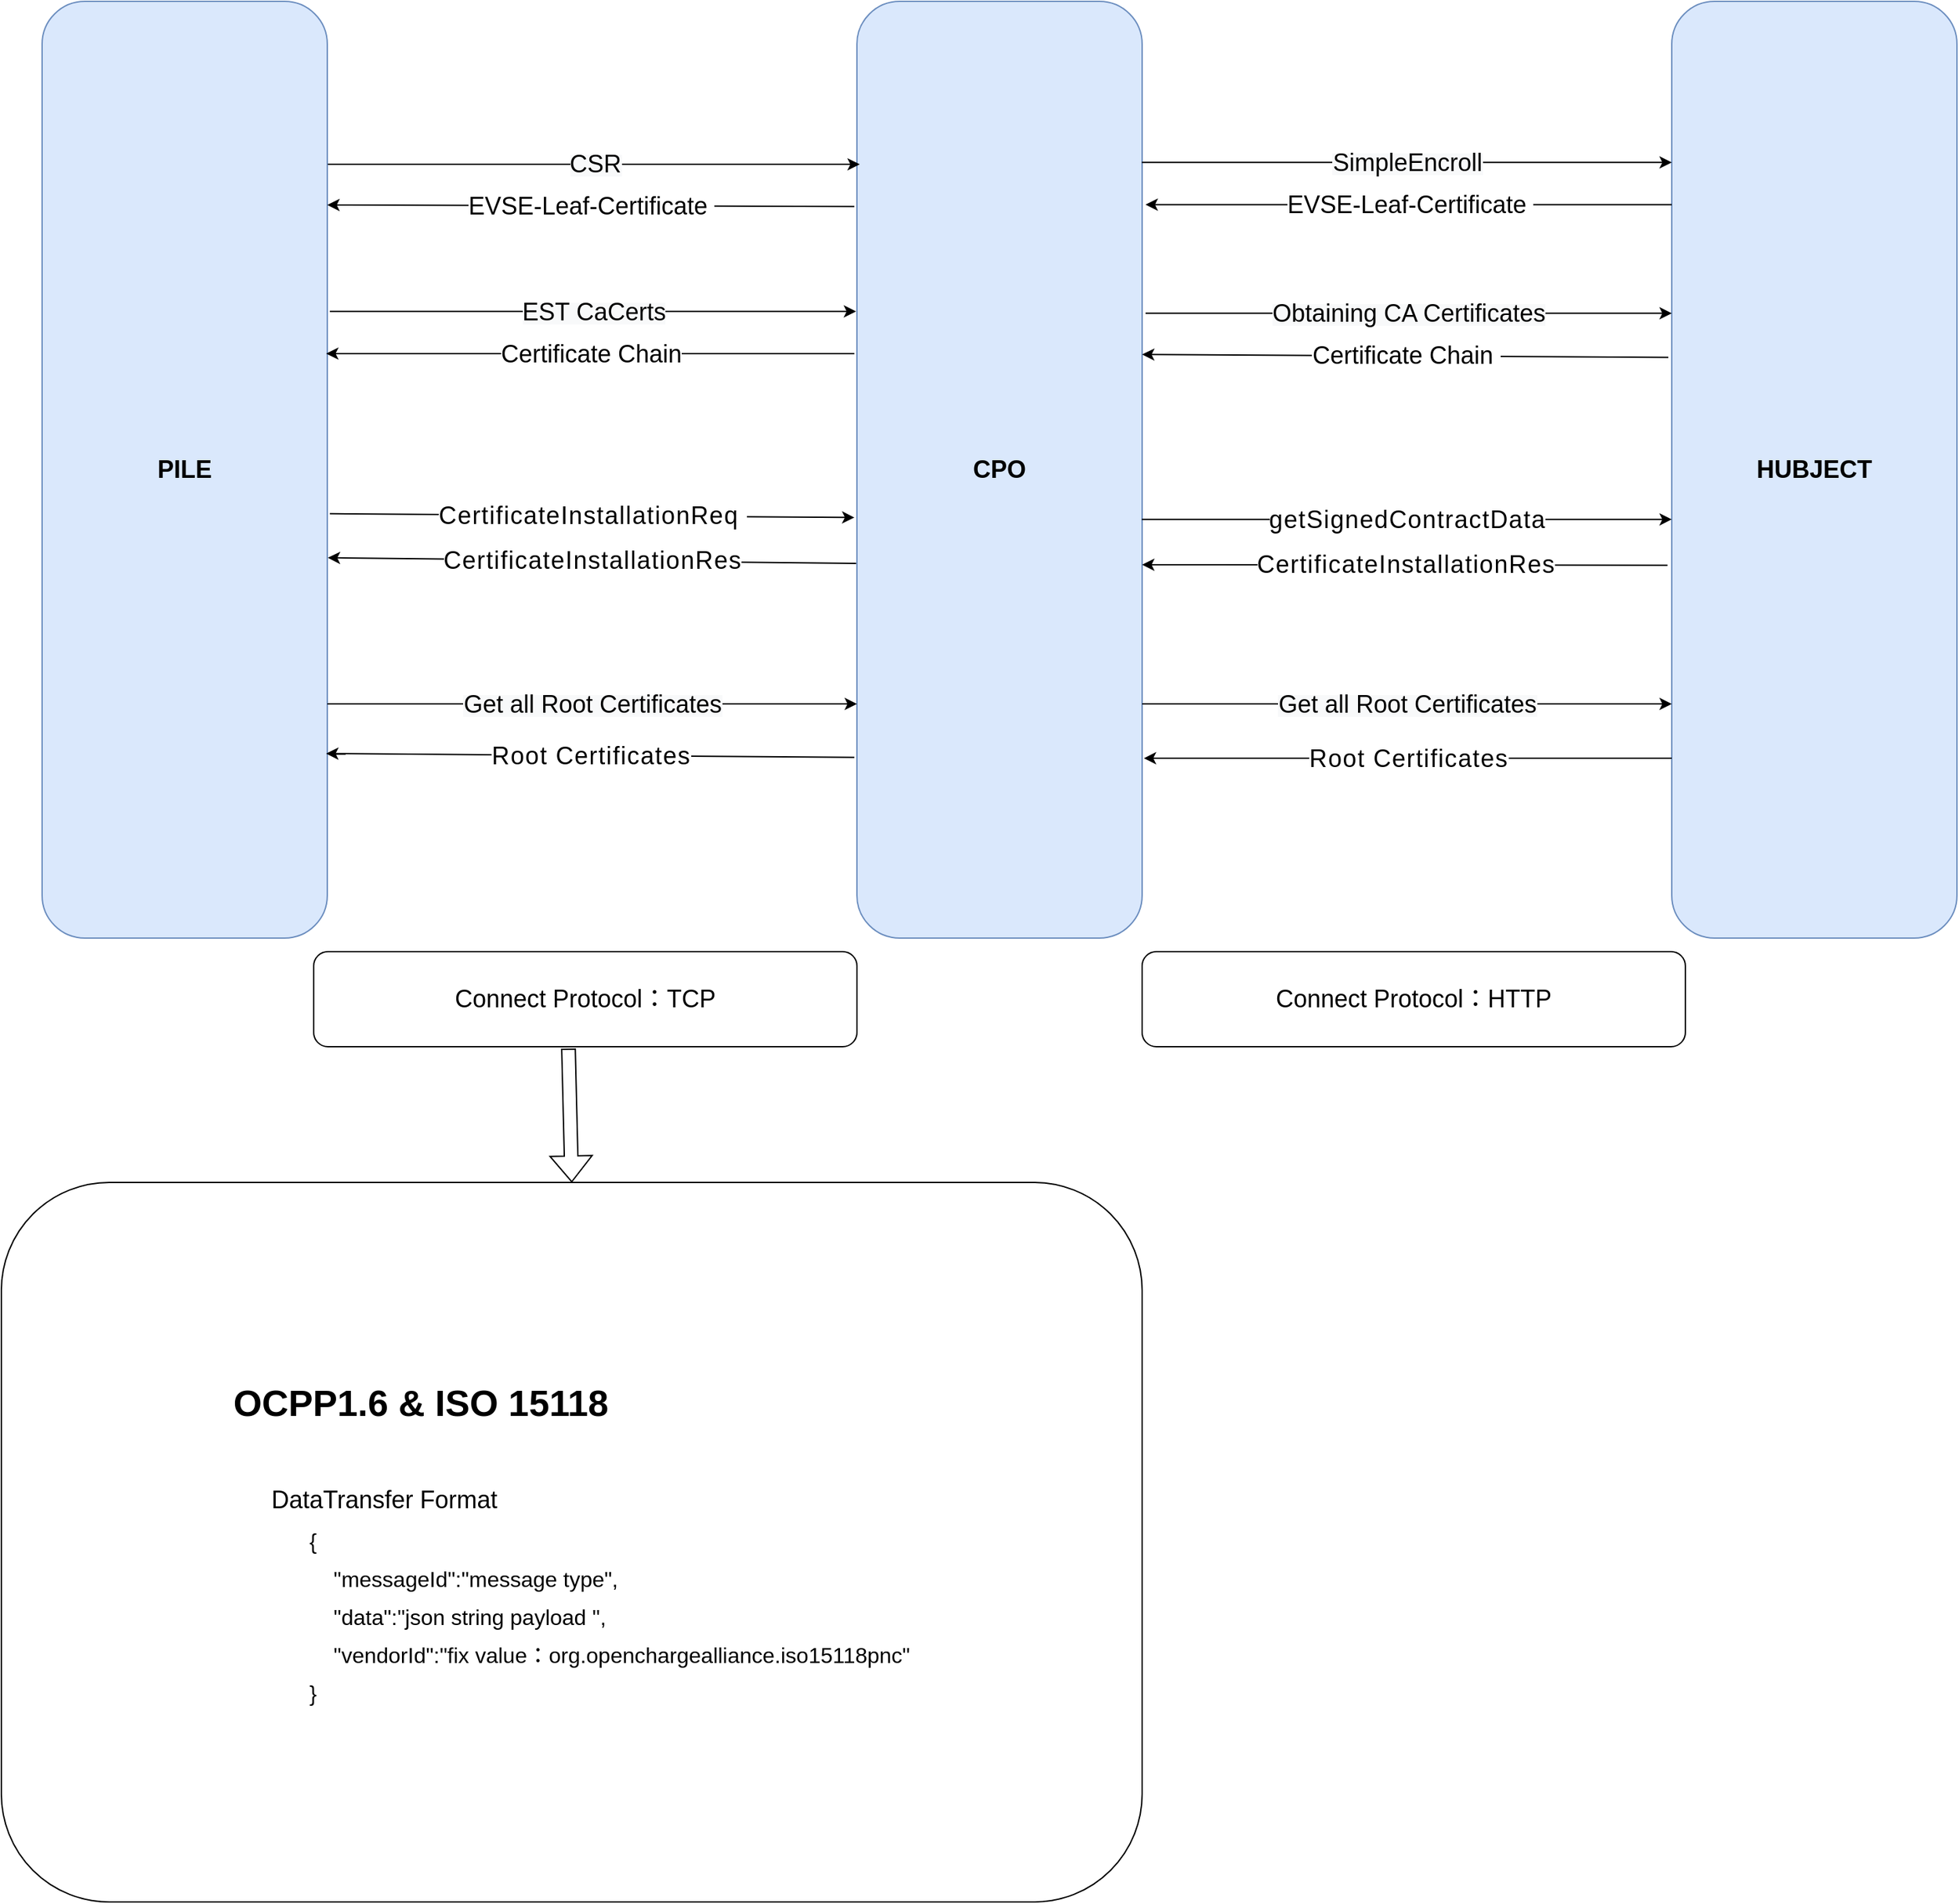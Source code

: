 <mxfile version="18.0.3" type="github">
  <diagram id="C5RBs43oDa-KdzZeNtuy" name="Page-1">
    <mxGraphModel dx="1721" dy="855" grid="1" gridSize="10" guides="1" tooltips="1" connect="1" arrows="1" fold="1" page="1" pageScale="1" pageWidth="827" pageHeight="1169" math="0" shadow="0">
      <root>
        <mxCell id="WIyWlLk6GJQsqaUBKTNV-0" />
        <mxCell id="WIyWlLk6GJQsqaUBKTNV-1" parent="WIyWlLk6GJQsqaUBKTNV-0" />
        <mxCell id="lFaUMtjXurxVcKm3GQ7_-0" value="&lt;b&gt;&lt;font style=&quot;font-size: 18px;&quot;&gt;PILE&lt;/font&gt;&lt;/b&gt;" style="rounded=1;whiteSpace=wrap;html=1;fontSize=12;glass=0;strokeWidth=1;shadow=0;fillColor=#dae8fc;strokeColor=#6c8ebf;" vertex="1" parent="WIyWlLk6GJQsqaUBKTNV-1">
          <mxGeometry x="100" y="170" width="210" height="690" as="geometry" />
        </mxCell>
        <mxCell id="lFaUMtjXurxVcKm3GQ7_-5" value="&lt;b&gt;&lt;font style=&quot;font-size: 18px;&quot;&gt;CPO&lt;/font&gt;&lt;/b&gt;" style="rounded=1;whiteSpace=wrap;html=1;fontSize=12;glass=0;strokeWidth=1;shadow=0;fillColor=#dae8fc;strokeColor=#6c8ebf;" vertex="1" parent="WIyWlLk6GJQsqaUBKTNV-1">
          <mxGeometry x="700" y="170" width="210" height="690" as="geometry" />
        </mxCell>
        <mxCell id="lFaUMtjXurxVcKm3GQ7_-8" value="&lt;b&gt;&lt;font style=&quot;font-size: 18px;&quot;&gt;HUBJECT&lt;/font&gt;&lt;/b&gt;" style="rounded=1;whiteSpace=wrap;html=1;fontSize=12;glass=0;strokeWidth=1;shadow=0;fillColor=#dae8fc;strokeColor=#6c8ebf;" vertex="1" parent="WIyWlLk6GJQsqaUBKTNV-1">
          <mxGeometry x="1300" y="170" width="210" height="690" as="geometry" />
        </mxCell>
        <mxCell id="lFaUMtjXurxVcKm3GQ7_-16" value="" style="endArrow=classic;html=1;rounded=0;fontSize=14;exitX=1.002;exitY=0.174;exitDx=0;exitDy=0;exitPerimeter=0;entryX=0.01;entryY=0.174;entryDx=0;entryDy=0;entryPerimeter=0;" edge="1" parent="WIyWlLk6GJQsqaUBKTNV-1" source="lFaUMtjXurxVcKm3GQ7_-0" target="lFaUMtjXurxVcKm3GQ7_-5">
          <mxGeometry relative="1" as="geometry">
            <mxPoint x="170" y="580" as="sourcePoint" />
            <mxPoint x="790" y="290" as="targetPoint" />
          </mxGeometry>
        </mxCell>
        <mxCell id="lFaUMtjXurxVcKm3GQ7_-17" value="&lt;span style=&quot;background-color: rgb(248, 249, 250);&quot;&gt;&lt;font style=&quot;font-size: 18px;&quot;&gt;CSR&lt;/font&gt;&lt;/span&gt;" style="edgeLabel;resizable=0;html=1;align=center;verticalAlign=middle;fontSize=14;" connectable="0" vertex="1" parent="lFaUMtjXurxVcKm3GQ7_-16">
          <mxGeometry relative="1" as="geometry" />
        </mxCell>
        <mxCell id="lFaUMtjXurxVcKm3GQ7_-18" value="" style="endArrow=classic;html=1;rounded=0;fontSize=14;exitX=0.999;exitY=0.172;exitDx=0;exitDy=0;exitPerimeter=0;entryX=0;entryY=0.172;entryDx=0;entryDy=0;entryPerimeter=0;" edge="1" parent="WIyWlLk6GJQsqaUBKTNV-1" source="lFaUMtjXurxVcKm3GQ7_-5" target="lFaUMtjXurxVcKm3GQ7_-8">
          <mxGeometry relative="1" as="geometry">
            <mxPoint x="240.96" y="618.3" as="sourcePoint" />
            <mxPoint x="1050" y="645" as="targetPoint" />
          </mxGeometry>
        </mxCell>
        <mxCell id="lFaUMtjXurxVcKm3GQ7_-19" value="&lt;span style=&quot;background-color: rgb(248, 249, 250);&quot;&gt;&lt;font style=&quot;font-size: 18px;&quot;&gt;SimpleEncroll&lt;/font&gt;&lt;/span&gt;" style="edgeLabel;resizable=0;html=1;align=center;verticalAlign=middle;fontSize=14;" connectable="0" vertex="1" parent="lFaUMtjXurxVcKm3GQ7_-18">
          <mxGeometry relative="1" as="geometry" />
        </mxCell>
        <mxCell id="lFaUMtjXurxVcKm3GQ7_-24" value="" style="endArrow=classic;html=1;rounded=0;fontSize=14;exitX=1.009;exitY=0.331;exitDx=0;exitDy=0;exitPerimeter=0;entryX=-0.003;entryY=0.331;entryDx=0;entryDy=0;entryPerimeter=0;" edge="1" parent="WIyWlLk6GJQsqaUBKTNV-1" source="lFaUMtjXurxVcKm3GQ7_-0" target="lFaUMtjXurxVcKm3GQ7_-5">
          <mxGeometry relative="1" as="geometry">
            <mxPoint x="200.0" y="731.32" as="sourcePoint" />
            <mxPoint x="480" y="703" as="targetPoint" />
          </mxGeometry>
        </mxCell>
        <mxCell id="lFaUMtjXurxVcKm3GQ7_-25" value="&lt;span style=&quot;background-color: rgb(248, 249, 250);&quot;&gt;&lt;font style=&quot;font-size: 18px;&quot;&gt;EST CaCerts&lt;/font&gt;&lt;/span&gt;" style="edgeLabel;resizable=0;html=1;align=center;verticalAlign=middle;fontSize=14;" connectable="0" vertex="1" parent="lFaUMtjXurxVcKm3GQ7_-24">
          <mxGeometry relative="1" as="geometry" />
        </mxCell>
        <mxCell id="lFaUMtjXurxVcKm3GQ7_-26" value="" style="endArrow=classic;html=1;rounded=0;fontSize=14;exitX=1.012;exitY=0.333;exitDx=0;exitDy=0;exitPerimeter=0;entryX=0;entryY=0.333;entryDx=0;entryDy=0;entryPerimeter=0;" edge="1" parent="WIyWlLk6GJQsqaUBKTNV-1" source="lFaUMtjXurxVcKm3GQ7_-5" target="lFaUMtjXurxVcKm3GQ7_-8">
          <mxGeometry relative="1" as="geometry">
            <mxPoint x="650" y="731.32" as="sourcePoint" />
            <mxPoint x="920" y="730" as="targetPoint" />
            <Array as="points" />
          </mxGeometry>
        </mxCell>
        <mxCell id="lFaUMtjXurxVcKm3GQ7_-27" value="&lt;span style=&quot;background-color: rgb(248, 249, 250);&quot;&gt;&lt;font style=&quot;font-size: 18px;&quot;&gt;Obtaining CA Certificates&lt;/font&gt;&lt;/span&gt;" style="edgeLabel;resizable=0;html=1;align=center;verticalAlign=middle;fontSize=14;" connectable="0" vertex="1" parent="lFaUMtjXurxVcKm3GQ7_-26">
          <mxGeometry relative="1" as="geometry" />
        </mxCell>
        <mxCell id="lFaUMtjXurxVcKm3GQ7_-28" value="" style="endArrow=classic;html=1;rounded=0;fontSize=14;exitX=1.009;exitY=0.547;exitDx=0;exitDy=0;exitPerimeter=0;entryX=-0.009;entryY=0.551;entryDx=0;entryDy=0;entryPerimeter=0;" edge="1" parent="WIyWlLk6GJQsqaUBKTNV-1" source="lFaUMtjXurxVcKm3GQ7_-0" target="lFaUMtjXurxVcKm3GQ7_-5">
          <mxGeometry relative="1" as="geometry">
            <mxPoint x="200" y="831.67" as="sourcePoint" />
            <mxPoint x="397.454" y="830.0" as="targetPoint" />
          </mxGeometry>
        </mxCell>
        <mxCell id="lFaUMtjXurxVcKm3GQ7_-29" value="&lt;span style=&quot;letter-spacing: 0.6pt;&quot; lang=&quot;EN-US&quot;&gt;&lt;font style=&quot;font-size: 18px;&quot;&gt;CertificateInstallationReq&amp;nbsp;&lt;/font&gt;&lt;/span&gt;" style="edgeLabel;resizable=0;html=1;align=center;verticalAlign=middle;fontSize=14;" connectable="0" vertex="1" parent="lFaUMtjXurxVcKm3GQ7_-28">
          <mxGeometry relative="1" as="geometry" />
        </mxCell>
        <mxCell id="lFaUMtjXurxVcKm3GQ7_-30" value="" style="endArrow=classic;html=1;rounded=0;fontSize=14;exitX=0.999;exitY=0.553;exitDx=0;exitDy=0;exitPerimeter=0;entryX=0;entryY=0.553;entryDx=0;entryDy=0;entryPerimeter=0;" edge="1" parent="WIyWlLk6GJQsqaUBKTNV-1" source="lFaUMtjXurxVcKm3GQ7_-5" target="lFaUMtjXurxVcKm3GQ7_-8">
          <mxGeometry relative="1" as="geometry">
            <mxPoint x="534.0" y="832.11" as="sourcePoint" />
            <mxPoint x="850" y="835" as="targetPoint" />
          </mxGeometry>
        </mxCell>
        <mxCell id="lFaUMtjXurxVcKm3GQ7_-31" value="&lt;span style=&quot;font-family: 微软雅黑, sans-serif; letter-spacing: 0.6pt;&quot; lang=&quot;EN-US&quot;&gt;&lt;font style=&quot;font-size: 18px;&quot;&gt;getSignedContractData&lt;/font&gt;&lt;/span&gt;" style="edgeLabel;resizable=0;html=1;align=center;verticalAlign=middle;fontSize=14;" connectable="0" vertex="1" parent="lFaUMtjXurxVcKm3GQ7_-30">
          <mxGeometry relative="1" as="geometry" />
        </mxCell>
        <mxCell id="lFaUMtjXurxVcKm3GQ7_-32" value="" style="endArrow=classic;html=1;rounded=0;fontSize=14;exitX=1;exitY=0.75;exitDx=0;exitDy=0;entryX=0;entryY=0.75;entryDx=0;entryDy=0;" edge="1" parent="WIyWlLk6GJQsqaUBKTNV-1" source="lFaUMtjXurxVcKm3GQ7_-0" target="lFaUMtjXurxVcKm3GQ7_-5">
          <mxGeometry relative="1" as="geometry">
            <mxPoint x="190.0" y="902.11" as="sourcePoint" />
            <mxPoint x="440" y="900" as="targetPoint" />
          </mxGeometry>
        </mxCell>
        <mxCell id="lFaUMtjXurxVcKm3GQ7_-33" value="&lt;span style=&quot;background-color: rgb(248, 249, 250);&quot;&gt;&lt;font style=&quot;font-size: 18px;&quot;&gt;Get all Root Certificates&lt;/font&gt;&lt;/span&gt;" style="edgeLabel;resizable=0;html=1;align=center;verticalAlign=middle;fontSize=14;" connectable="0" vertex="1" parent="lFaUMtjXurxVcKm3GQ7_-32">
          <mxGeometry relative="1" as="geometry" />
        </mxCell>
        <mxCell id="lFaUMtjXurxVcKm3GQ7_-34" value="" style="endArrow=classic;html=1;rounded=0;fontSize=14;exitX=1;exitY=0.75;exitDx=0;exitDy=0;entryX=0;entryY=0.75;entryDx=0;entryDy=0;" edge="1" parent="WIyWlLk6GJQsqaUBKTNV-1" source="lFaUMtjXurxVcKm3GQ7_-5" target="lFaUMtjXurxVcKm3GQ7_-8">
          <mxGeometry relative="1" as="geometry">
            <mxPoint x="182.16" y="909.6" as="sourcePoint" />
            <mxPoint x="471.072" y="910.47" as="targetPoint" />
          </mxGeometry>
        </mxCell>
        <mxCell id="lFaUMtjXurxVcKm3GQ7_-35" value="&lt;span style=&quot;background-color: rgb(248, 249, 250);&quot;&gt;&lt;font style=&quot;font-size: 18px;&quot;&gt;Get all Root Certificates&lt;/font&gt;&lt;/span&gt;" style="edgeLabel;resizable=0;html=1;align=center;verticalAlign=middle;fontSize=14;" connectable="0" vertex="1" parent="lFaUMtjXurxVcKm3GQ7_-34">
          <mxGeometry relative="1" as="geometry" />
        </mxCell>
        <mxCell id="lFaUMtjXurxVcKm3GQ7_-37" value="" style="endArrow=classic;html=1;rounded=0;fontSize=14;entryX=1.012;entryY=0.217;entryDx=0;entryDy=0;entryPerimeter=0;exitX=0;exitY=0.217;exitDx=0;exitDy=0;exitPerimeter=0;fillColor=#e51400;strokeColor=#000000;fontColor=#000000;" edge="1" parent="WIyWlLk6GJQsqaUBKTNV-1" source="lFaUMtjXurxVcKm3GQ7_-8" target="lFaUMtjXurxVcKm3GQ7_-5">
          <mxGeometry relative="1" as="geometry">
            <mxPoint x="850" y="668" as="sourcePoint" />
            <mxPoint x="580" y="830" as="targetPoint" />
          </mxGeometry>
        </mxCell>
        <mxCell id="lFaUMtjXurxVcKm3GQ7_-38" value="&lt;font style=&quot;font-size: 18px;&quot;&gt;EVSE-Leaf-Certificate&amp;nbsp;&lt;/font&gt;" style="edgeLabel;resizable=0;html=1;align=center;verticalAlign=middle;fontSize=14;" connectable="0" vertex="1" parent="lFaUMtjXurxVcKm3GQ7_-37">
          <mxGeometry relative="1" as="geometry" />
        </mxCell>
        <mxCell id="lFaUMtjXurxVcKm3GQ7_-39" value="" style="endArrow=classic;html=1;rounded=0;fontSize=14;exitX=-0.009;exitY=0.219;exitDx=0;exitDy=0;exitPerimeter=0;fillColor=#e51400;strokeColor=#000000;" edge="1" parent="WIyWlLk6GJQsqaUBKTNV-1" source="lFaUMtjXurxVcKm3GQ7_-5">
          <mxGeometry relative="1" as="geometry">
            <mxPoint x="480" y="660" as="sourcePoint" />
            <mxPoint x="310" y="320" as="targetPoint" />
          </mxGeometry>
        </mxCell>
        <mxCell id="lFaUMtjXurxVcKm3GQ7_-40" value="&lt;font style=&quot;font-size: 18px;&quot;&gt;EVSE-Leaf-Certificate&amp;nbsp;&lt;/font&gt;" style="edgeLabel;resizable=0;html=1;align=center;verticalAlign=middle;fontSize=14;" connectable="0" vertex="1" parent="lFaUMtjXurxVcKm3GQ7_-39">
          <mxGeometry relative="1" as="geometry" />
        </mxCell>
        <mxCell id="lFaUMtjXurxVcKm3GQ7_-42" value="" style="endArrow=classic;html=1;rounded=0;fontSize=14;entryX=1;entryY=0.377;entryDx=0;entryDy=0;exitX=-0.012;exitY=0.38;exitDx=0;exitDy=0;fillColor=#e51400;strokeColor=#000000;entryPerimeter=0;exitPerimeter=0;" edge="1" parent="WIyWlLk6GJQsqaUBKTNV-1" source="lFaUMtjXurxVcKm3GQ7_-8" target="lFaUMtjXurxVcKm3GQ7_-5">
          <mxGeometry relative="1" as="geometry">
            <mxPoint x="870.96" y="679.59" as="sourcePoint" />
            <mxPoint x="623.196" y="678.42" as="targetPoint" />
          </mxGeometry>
        </mxCell>
        <mxCell id="lFaUMtjXurxVcKm3GQ7_-43" value="&lt;font style=&quot;font-size: 18px;&quot;&gt;Certificate Chain&amp;nbsp;&lt;/font&gt;" style="edgeLabel;resizable=0;html=1;align=center;verticalAlign=middle;fontSize=14;" connectable="0" vertex="1" parent="lFaUMtjXurxVcKm3GQ7_-42">
          <mxGeometry relative="1" as="geometry" />
        </mxCell>
        <mxCell id="lFaUMtjXurxVcKm3GQ7_-44" value="" style="endArrow=classic;html=1;rounded=0;fontSize=14;entryX=0.996;entryY=0.376;entryDx=0;entryDy=0;exitX=-0.009;exitY=0.376;exitDx=0;exitDy=0;fillColor=#e51400;strokeColor=#000000;entryPerimeter=0;exitPerimeter=0;" edge="1" parent="WIyWlLk6GJQsqaUBKTNV-1" source="lFaUMtjXurxVcKm3GQ7_-5" target="lFaUMtjXurxVcKm3GQ7_-0">
          <mxGeometry relative="1" as="geometry">
            <mxPoint x="406" y="759.5" as="sourcePoint" />
            <mxPoint x="160" y="759.5" as="targetPoint" />
          </mxGeometry>
        </mxCell>
        <mxCell id="lFaUMtjXurxVcKm3GQ7_-45" value="&lt;font style=&quot;font-size: 18px;&quot;&gt;Certificate Chain&lt;/font&gt;" style="edgeLabel;resizable=0;html=1;align=center;verticalAlign=middle;fontSize=14;" connectable="0" vertex="1" parent="lFaUMtjXurxVcKm3GQ7_-44">
          <mxGeometry relative="1" as="geometry" />
        </mxCell>
        <mxCell id="lFaUMtjXurxVcKm3GQ7_-48" value="" style="endArrow=classic;html=1;rounded=0;fontSize=14;fillColor=#e51400;strokeColor=#000000;exitX=-0.015;exitY=0.602;exitDx=0;exitDy=0;exitPerimeter=0;" edge="1" parent="WIyWlLk6GJQsqaUBKTNV-1" source="lFaUMtjXurxVcKm3GQ7_-8">
          <mxGeometry relative="1" as="geometry">
            <mxPoint x="1280" y="584" as="sourcePoint" />
            <mxPoint x="910" y="585" as="targetPoint" />
          </mxGeometry>
        </mxCell>
        <mxCell id="lFaUMtjXurxVcKm3GQ7_-49" value="&lt;div style=&quot;text-align: start;&quot;&gt;&lt;span style=&quot;letter-spacing: 0.8px; text-align: center;&quot;&gt;&lt;font style=&quot;font-size: 18px;&quot;&gt;CertificateInstallationRes&lt;/font&gt;&lt;/span&gt;&lt;br&gt;&lt;/div&gt;" style="edgeLabel;resizable=0;html=1;align=center;verticalAlign=middle;fontSize=14;" connectable="0" vertex="1" parent="lFaUMtjXurxVcKm3GQ7_-48">
          <mxGeometry relative="1" as="geometry" />
        </mxCell>
        <mxCell id="lFaUMtjXurxVcKm3GQ7_-50" value="" style="endArrow=classic;html=1;rounded=0;fontSize=14;entryX=1.002;entryY=0.594;entryDx=0;entryDy=0;exitX=-0.003;exitY=0.6;exitDx=0;exitDy=0;entryPerimeter=0;fillColor=#e51400;strokeColor=#000000;exitPerimeter=0;" edge="1" parent="WIyWlLk6GJQsqaUBKTNV-1" source="lFaUMtjXurxVcKm3GQ7_-5" target="lFaUMtjXurxVcKm3GQ7_-0">
          <mxGeometry relative="1" as="geometry">
            <mxPoint x="1220" y="902.5" as="sourcePoint" />
            <mxPoint x="670" y="892.5" as="targetPoint" />
          </mxGeometry>
        </mxCell>
        <mxCell id="lFaUMtjXurxVcKm3GQ7_-51" value="&lt;div style=&quot;text-align: start;&quot;&gt;&lt;span style=&quot;letter-spacing: 0.8px; text-align: center;&quot;&gt;&lt;font style=&quot;font-size: 18px;&quot;&gt;CertificateInstallationRes&lt;/font&gt;&lt;/span&gt;&lt;br&gt;&lt;/div&gt;" style="edgeLabel;resizable=0;html=1;align=center;verticalAlign=middle;fontSize=14;" connectable="0" vertex="1" parent="lFaUMtjXurxVcKm3GQ7_-50">
          <mxGeometry relative="1" as="geometry" />
        </mxCell>
        <mxCell id="lFaUMtjXurxVcKm3GQ7_-54" value="" style="endArrow=classic;html=1;rounded=0;fontSize=14;entryX=1.006;entryY=0.808;entryDx=0;entryDy=0;entryPerimeter=0;fillColor=#e51400;strokeColor=#000000;exitX=0;exitY=0.808;exitDx=0;exitDy=0;exitPerimeter=0;" edge="1" parent="WIyWlLk6GJQsqaUBKTNV-1" source="lFaUMtjXurxVcKm3GQ7_-8" target="lFaUMtjXurxVcKm3GQ7_-5">
          <mxGeometry relative="1" as="geometry">
            <mxPoint x="1280" y="730" as="sourcePoint" />
            <mxPoint x="670" y="967.5" as="targetPoint" />
          </mxGeometry>
        </mxCell>
        <mxCell id="lFaUMtjXurxVcKm3GQ7_-55" value="&lt;div style=&quot;text-align: start;&quot;&gt;&lt;span style=&quot;letter-spacing: 0.8px; text-align: center;&quot;&gt;&lt;font style=&quot;font-size: 18px;&quot;&gt;Root Certificates&lt;/font&gt;&lt;/span&gt;&lt;br&gt;&lt;/div&gt;" style="edgeLabel;resizable=0;html=1;align=center;verticalAlign=middle;fontSize=14;" connectable="0" vertex="1" parent="lFaUMtjXurxVcKm3GQ7_-54">
          <mxGeometry relative="1" as="geometry" />
        </mxCell>
        <mxCell id="lFaUMtjXurxVcKm3GQ7_-56" value="" style="endArrow=classic;html=1;rounded=0;fontSize=14;entryX=0.996;entryY=0.803;entryDx=0;entryDy=0;exitX=-0.009;exitY=0.807;exitDx=0;exitDy=0;entryPerimeter=0;exitPerimeter=0;fillColor=#e51400;strokeColor=#000000;" edge="1" parent="WIyWlLk6GJQsqaUBKTNV-1" source="lFaUMtjXurxVcKm3GQ7_-5" target="lFaUMtjXurxVcKm3GQ7_-0">
          <mxGeometry relative="1" as="geometry">
            <mxPoint x="1215.44" y="1095.49" as="sourcePoint" />
            <mxPoint x="672.76" y="1089.63" as="targetPoint" />
          </mxGeometry>
        </mxCell>
        <mxCell id="lFaUMtjXurxVcKm3GQ7_-57" value="&lt;div style=&quot;text-align: start;&quot;&gt;&lt;span style=&quot;letter-spacing: 0.8px; text-align: center;&quot;&gt;&lt;font style=&quot;font-size: 18px;&quot;&gt;Root Certificates&lt;/font&gt;&lt;/span&gt;&lt;br&gt;&lt;/div&gt;" style="edgeLabel;resizable=0;html=1;align=center;verticalAlign=middle;fontSize=14;" connectable="0" vertex="1" parent="lFaUMtjXurxVcKm3GQ7_-56">
          <mxGeometry relative="1" as="geometry" />
        </mxCell>
        <mxCell id="lFaUMtjXurxVcKm3GQ7_-61" value="&lt;article data-content=&quot;[{&amp;quot;type&amp;quot;:&amp;quot;block&amp;quot;,&amp;quot;id&amp;quot;:&amp;quot;Cxpn-1652323043085&amp;quot;,&amp;quot;name&amp;quot;:&amp;quot;paragraph&amp;quot;,&amp;quot;data&amp;quot;:{},&amp;quot;nodes&amp;quot;:[{&amp;quot;type&amp;quot;:&amp;quot;text&amp;quot;,&amp;quot;id&amp;quot;:&amp;quot;qzmt-1652323043084&amp;quot;,&amp;quot;leaves&amp;quot;:[{&amp;quot;text&amp;quot;:&amp;quot;DataTransfer&amp;quot;,&amp;quot;marks&amp;quot;:[]}]}],&amp;quot;state&amp;quot;:{}}]&quot;&gt;&lt;div style=&quot;line-height: 1.75; text-align: left;&quot;&gt;&lt;font style=&quot;font-size: 18px;&quot;&gt;Connect Protocol：HTTP&lt;/font&gt;&lt;/div&gt;&lt;/article&gt;" style="rounded=1;whiteSpace=wrap;html=1;fontFamily=Helvetica;fontSize=18;" vertex="1" parent="WIyWlLk6GJQsqaUBKTNV-1">
          <mxGeometry x="910" y="870" width="400" height="70" as="geometry" />
        </mxCell>
        <mxCell id="lFaUMtjXurxVcKm3GQ7_-62" value="&lt;article data-content=&quot;[{&amp;quot;type&amp;quot;:&amp;quot;block&amp;quot;,&amp;quot;id&amp;quot;:&amp;quot;Cxpn-1652323043085&amp;quot;,&amp;quot;name&amp;quot;:&amp;quot;paragraph&amp;quot;,&amp;quot;data&amp;quot;:{},&amp;quot;nodes&amp;quot;:[{&amp;quot;type&amp;quot;:&amp;quot;text&amp;quot;,&amp;quot;id&amp;quot;:&amp;quot;qzmt-1652323043084&amp;quot;,&amp;quot;leaves&amp;quot;:[{&amp;quot;text&amp;quot;:&amp;quot;DataTransfer&amp;quot;,&amp;quot;marks&amp;quot;:[]}]}],&amp;quot;state&amp;quot;:{}}]&quot;&gt;&lt;div style=&quot;line-height: 1.75; text-align: left;&quot;&gt;&lt;font style=&quot;font-size: 18px;&quot;&gt;Connect Protocol：TCP&lt;/font&gt;&lt;/div&gt;&lt;/article&gt;" style="rounded=1;whiteSpace=wrap;html=1;fontFamily=Helvetica;fontSize=18;" vertex="1" parent="WIyWlLk6GJQsqaUBKTNV-1">
          <mxGeometry x="300" y="870" width="400" height="70" as="geometry" />
        </mxCell>
        <mxCell id="lFaUMtjXurxVcKm3GQ7_-65" value="" style="shape=flexArrow;endArrow=classic;html=1;rounded=0;fontFamily=Helvetica;fontSize=14;fontColor=#FF3333;strokeColor=#000000;exitX=0.469;exitY=1.019;exitDx=0;exitDy=0;exitPerimeter=0;entryX=0.5;entryY=0;entryDx=0;entryDy=0;" edge="1" parent="WIyWlLk6GJQsqaUBKTNV-1" source="lFaUMtjXurxVcKm3GQ7_-62" target="lFaUMtjXurxVcKm3GQ7_-70">
          <mxGeometry width="50" height="50" relative="1" as="geometry">
            <mxPoint x="580" y="1060" as="sourcePoint" />
            <mxPoint x="595" y="1100" as="targetPoint" />
          </mxGeometry>
        </mxCell>
        <mxCell id="lFaUMtjXurxVcKm3GQ7_-70" value="&lt;article data-content=&quot;[{&amp;quot;type&amp;quot;:&amp;quot;block&amp;quot;,&amp;quot;id&amp;quot;:&amp;quot;Cxpn-1652323043085&amp;quot;,&amp;quot;name&amp;quot;:&amp;quot;paragraph&amp;quot;,&amp;quot;data&amp;quot;:{},&amp;quot;nodes&amp;quot;:[{&amp;quot;type&amp;quot;:&amp;quot;text&amp;quot;,&amp;quot;id&amp;quot;:&amp;quot;qzmt-1652323043084&amp;quot;,&amp;quot;leaves&amp;quot;:[{&amp;quot;text&amp;quot;:&amp;quot;DataTransfer&amp;quot;,&amp;quot;marks&amp;quot;:[]}]}],&amp;quot;state&amp;quot;:{}}]&quot;&gt;&lt;div style=&quot;line-height: 1.75; text-align: left;&quot;&gt;&lt;b style=&quot;background-color: initial;&quot;&gt;&lt;font style=&quot;font-size: 27px;&quot;&gt;OCPP1.6 &amp;amp; ISO 15118&lt;/font&gt;&lt;/b&gt;&lt;br&gt;&lt;/div&gt;&lt;div style=&quot;line-height: 1.75; text-align: left;&quot;&gt;&lt;b style=&quot;background-color: initial;&quot;&gt;&lt;br&gt;&lt;/b&gt;&lt;/div&gt;&lt;div style=&quot;line-height: 1.75; text-align: left;&quot;&gt;&lt;div style=&quot;font-size: 16px; line-height: 1.75; margin-left: 28px;&quot;&gt;&lt;font style=&quot;font-size: 18px;&quot;&gt;DataTransfer Format&lt;/font&gt;&lt;/div&gt;&lt;div style=&quot;font-size: 16px; line-height: 1.75; margin-left: 28px;&quot;&gt;&lt;font style=&quot;font-size: 18px;&quot;&gt;&lt;div style=&quot;font-size: 16px; line-height: 1.75; margin-left: 28px;&quot;&gt;{&lt;/div&gt;&lt;div style=&quot;font-size: 16px; line-height: 1.75; margin-left: 28px;&quot;&gt;&amp;nbsp;&amp;nbsp;&amp;nbsp;&amp;nbsp;&quot;messageId&quot;:&quot;message type&quot;,&lt;/div&gt;&lt;div style=&quot;font-size: 16px; line-height: 1.75; margin-left: 28px;&quot;&gt;&amp;nbsp;&amp;nbsp;&amp;nbsp;&amp;nbsp;&quot;data&quot;:&quot;json string&amp;nbsp;&lt;span style=&quot;background-color: initial;&quot;&gt;payload&lt;/span&gt;&lt;span style=&quot;background-color: initial;&quot;&gt;&amp;nbsp;&lt;/span&gt;&lt;span style=&quot;background-color: initial;&quot;&gt;&quot;,&lt;/span&gt;&lt;/div&gt;&lt;div style=&quot;font-size: 16px; line-height: 1.75; margin-left: 28px;&quot;&gt;&amp;nbsp;&amp;nbsp;&amp;nbsp;&amp;nbsp;&quot;vendorId&quot;:&quot;fix value：org.openchargealliance.iso15118pnc&quot;&lt;/div&gt;&lt;div style=&quot;font-size: 16px; line-height: 1.75; margin-left: 28px;&quot;&gt;}&lt;/div&gt;&lt;/font&gt;&lt;/div&gt;&lt;/div&gt;&lt;/article&gt;" style="rounded=1;whiteSpace=wrap;html=1;fontFamily=Helvetica;fontSize=18;" vertex="1" parent="WIyWlLk6GJQsqaUBKTNV-1">
          <mxGeometry x="70" y="1040" width="840" height="530" as="geometry" />
        </mxCell>
      </root>
    </mxGraphModel>
  </diagram>
</mxfile>
